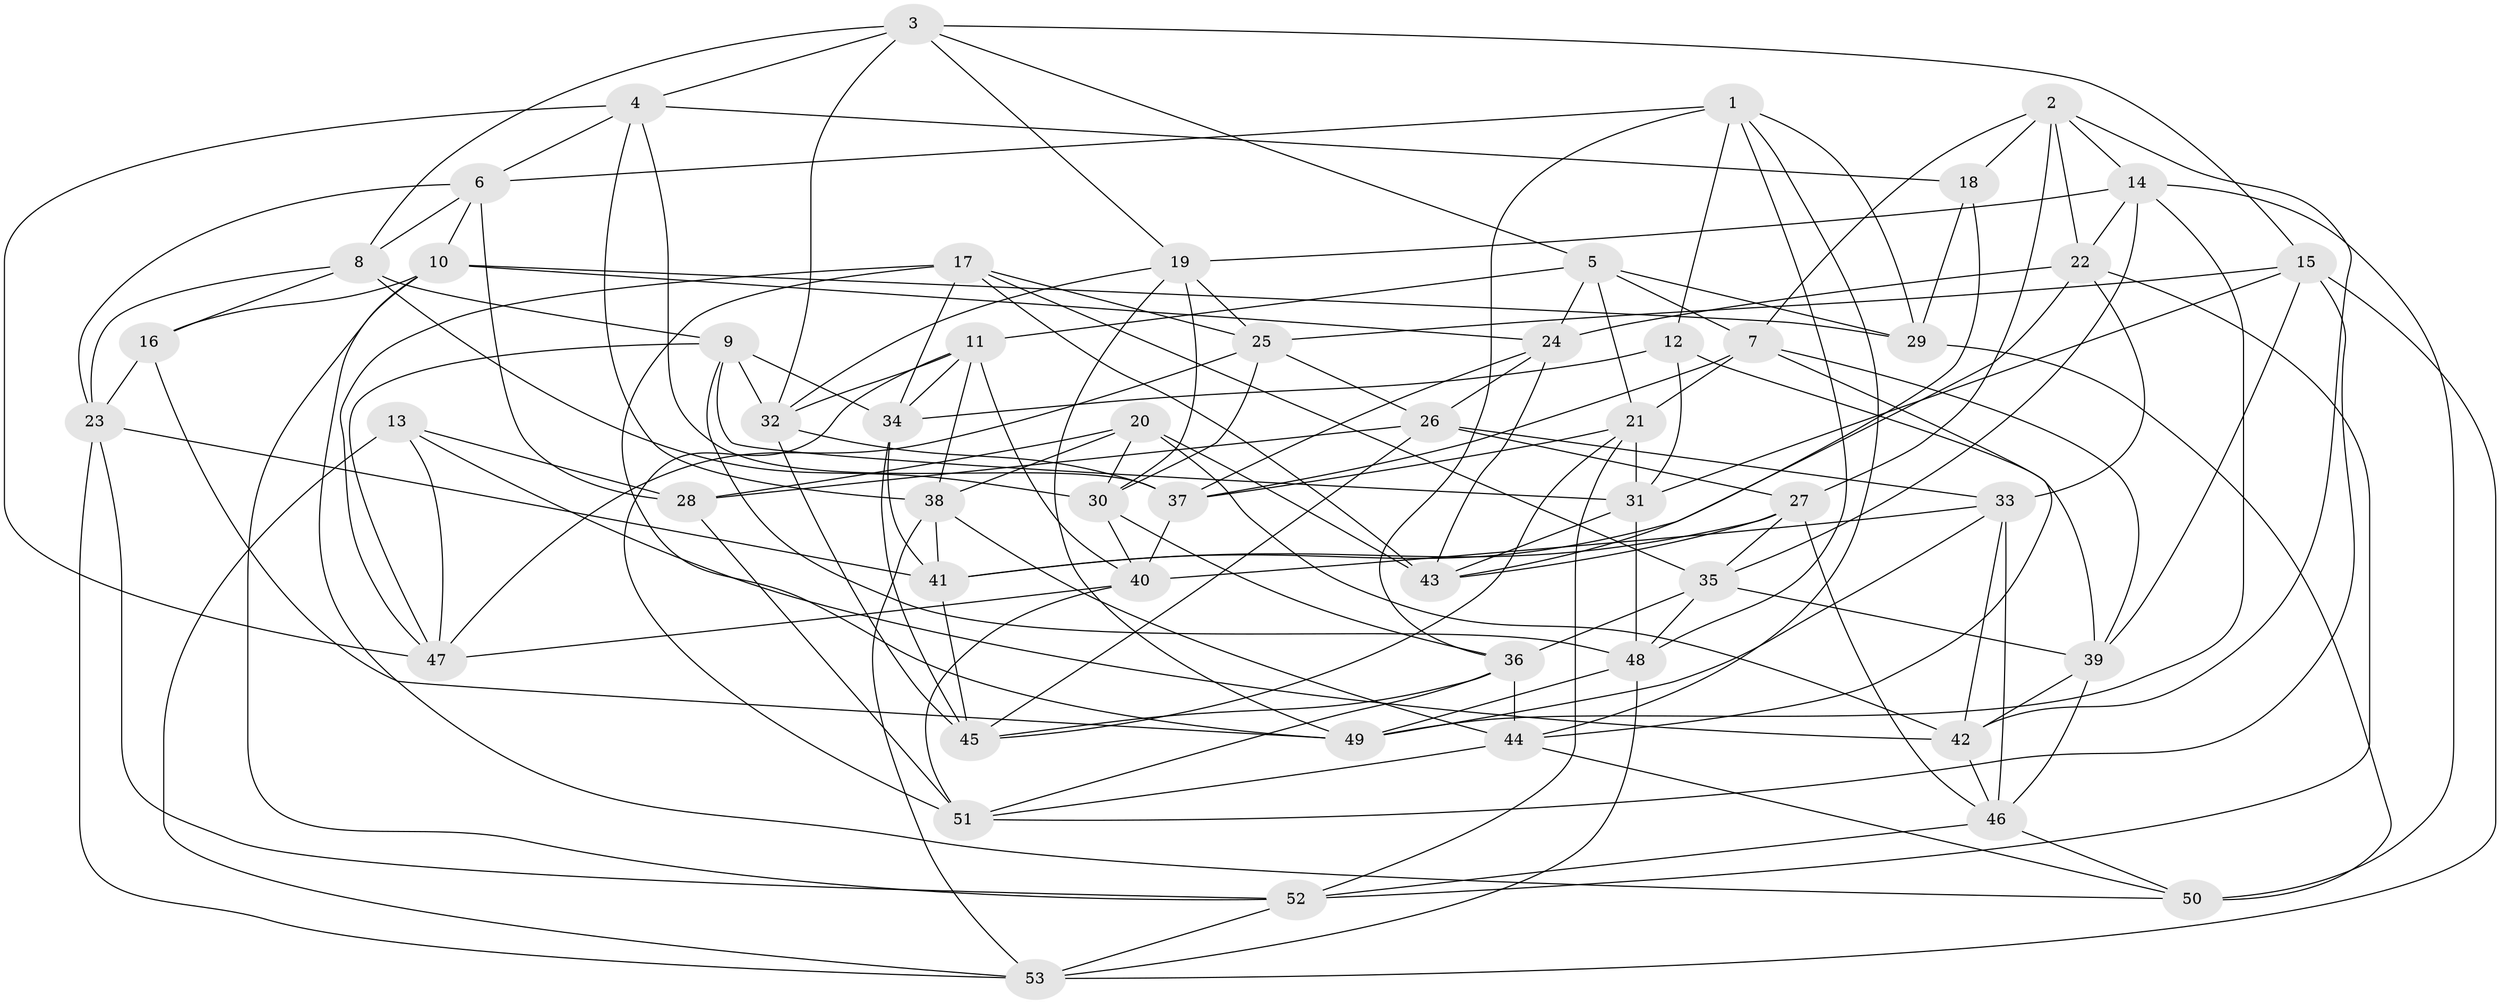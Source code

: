 // original degree distribution, {4: 1.0}
// Generated by graph-tools (version 1.1) at 2025/27/03/09/25 03:27:00]
// undirected, 53 vertices, 153 edges
graph export_dot {
graph [start="1"]
  node [color=gray90,style=filled];
  1;
  2;
  3;
  4;
  5;
  6;
  7;
  8;
  9;
  10;
  11;
  12;
  13;
  14;
  15;
  16;
  17;
  18;
  19;
  20;
  21;
  22;
  23;
  24;
  25;
  26;
  27;
  28;
  29;
  30;
  31;
  32;
  33;
  34;
  35;
  36;
  37;
  38;
  39;
  40;
  41;
  42;
  43;
  44;
  45;
  46;
  47;
  48;
  49;
  50;
  51;
  52;
  53;
  1 -- 6 [weight=1.0];
  1 -- 12 [weight=1.0];
  1 -- 29 [weight=1.0];
  1 -- 36 [weight=1.0];
  1 -- 44 [weight=1.0];
  1 -- 48 [weight=1.0];
  2 -- 7 [weight=1.0];
  2 -- 14 [weight=1.0];
  2 -- 18 [weight=1.0];
  2 -- 22 [weight=1.0];
  2 -- 27 [weight=1.0];
  2 -- 42 [weight=1.0];
  3 -- 4 [weight=1.0];
  3 -- 5 [weight=1.0];
  3 -- 8 [weight=1.0];
  3 -- 15 [weight=1.0];
  3 -- 19 [weight=1.0];
  3 -- 32 [weight=1.0];
  4 -- 6 [weight=1.0];
  4 -- 18 [weight=1.0];
  4 -- 37 [weight=1.0];
  4 -- 38 [weight=1.0];
  4 -- 47 [weight=1.0];
  5 -- 7 [weight=1.0];
  5 -- 11 [weight=1.0];
  5 -- 21 [weight=1.0];
  5 -- 24 [weight=1.0];
  5 -- 29 [weight=1.0];
  6 -- 8 [weight=1.0];
  6 -- 10 [weight=1.0];
  6 -- 23 [weight=1.0];
  6 -- 28 [weight=1.0];
  7 -- 21 [weight=1.0];
  7 -- 37 [weight=1.0];
  7 -- 39 [weight=1.0];
  7 -- 44 [weight=1.0];
  8 -- 9 [weight=1.0];
  8 -- 16 [weight=1.0];
  8 -- 23 [weight=1.0];
  8 -- 30 [weight=1.0];
  9 -- 31 [weight=1.0];
  9 -- 32 [weight=1.0];
  9 -- 34 [weight=1.0];
  9 -- 47 [weight=1.0];
  9 -- 48 [weight=1.0];
  10 -- 16 [weight=1.0];
  10 -- 24 [weight=1.0];
  10 -- 29 [weight=1.0];
  10 -- 50 [weight=1.0];
  10 -- 52 [weight=1.0];
  11 -- 32 [weight=1.0];
  11 -- 34 [weight=1.0];
  11 -- 38 [weight=1.0];
  11 -- 40 [weight=1.0];
  11 -- 51 [weight=1.0];
  12 -- 31 [weight=1.0];
  12 -- 34 [weight=1.0];
  12 -- 39 [weight=1.0];
  13 -- 28 [weight=1.0];
  13 -- 42 [weight=1.0];
  13 -- 47 [weight=1.0];
  13 -- 53 [weight=1.0];
  14 -- 19 [weight=1.0];
  14 -- 22 [weight=1.0];
  14 -- 35 [weight=1.0];
  14 -- 49 [weight=1.0];
  14 -- 50 [weight=1.0];
  15 -- 25 [weight=1.0];
  15 -- 31 [weight=1.0];
  15 -- 39 [weight=1.0];
  15 -- 51 [weight=1.0];
  15 -- 53 [weight=1.0];
  16 -- 23 [weight=1.0];
  16 -- 49 [weight=1.0];
  17 -- 25 [weight=1.0];
  17 -- 34 [weight=1.0];
  17 -- 35 [weight=1.0];
  17 -- 43 [weight=1.0];
  17 -- 47 [weight=1.0];
  17 -- 49 [weight=1.0];
  18 -- 29 [weight=1.0];
  18 -- 43 [weight=1.0];
  19 -- 25 [weight=1.0];
  19 -- 30 [weight=1.0];
  19 -- 32 [weight=1.0];
  19 -- 49 [weight=1.0];
  20 -- 28 [weight=2.0];
  20 -- 30 [weight=1.0];
  20 -- 38 [weight=1.0];
  20 -- 42 [weight=1.0];
  20 -- 43 [weight=1.0];
  21 -- 31 [weight=1.0];
  21 -- 37 [weight=1.0];
  21 -- 45 [weight=1.0];
  21 -- 52 [weight=1.0];
  22 -- 24 [weight=1.0];
  22 -- 33 [weight=1.0];
  22 -- 41 [weight=1.0];
  22 -- 52 [weight=1.0];
  23 -- 41 [weight=1.0];
  23 -- 52 [weight=1.0];
  23 -- 53 [weight=1.0];
  24 -- 26 [weight=1.0];
  24 -- 37 [weight=1.0];
  24 -- 43 [weight=1.0];
  25 -- 26 [weight=1.0];
  25 -- 30 [weight=1.0];
  25 -- 47 [weight=1.0];
  26 -- 27 [weight=1.0];
  26 -- 28 [weight=1.0];
  26 -- 33 [weight=1.0];
  26 -- 45 [weight=1.0];
  27 -- 35 [weight=1.0];
  27 -- 41 [weight=1.0];
  27 -- 43 [weight=1.0];
  27 -- 46 [weight=1.0];
  28 -- 51 [weight=1.0];
  29 -- 50 [weight=2.0];
  30 -- 36 [weight=1.0];
  30 -- 40 [weight=1.0];
  31 -- 43 [weight=1.0];
  31 -- 48 [weight=1.0];
  32 -- 37 [weight=1.0];
  32 -- 45 [weight=1.0];
  33 -- 40 [weight=1.0];
  33 -- 42 [weight=1.0];
  33 -- 46 [weight=1.0];
  33 -- 49 [weight=1.0];
  34 -- 41 [weight=1.0];
  34 -- 45 [weight=1.0];
  35 -- 36 [weight=1.0];
  35 -- 39 [weight=1.0];
  35 -- 48 [weight=1.0];
  36 -- 44 [weight=1.0];
  36 -- 45 [weight=1.0];
  36 -- 51 [weight=1.0];
  37 -- 40 [weight=1.0];
  38 -- 41 [weight=1.0];
  38 -- 44 [weight=1.0];
  38 -- 53 [weight=1.0];
  39 -- 42 [weight=1.0];
  39 -- 46 [weight=1.0];
  40 -- 47 [weight=1.0];
  40 -- 51 [weight=1.0];
  41 -- 45 [weight=1.0];
  42 -- 46 [weight=1.0];
  44 -- 50 [weight=1.0];
  44 -- 51 [weight=1.0];
  46 -- 50 [weight=1.0];
  46 -- 52 [weight=1.0];
  48 -- 49 [weight=1.0];
  48 -- 53 [weight=1.0];
  52 -- 53 [weight=1.0];
}
